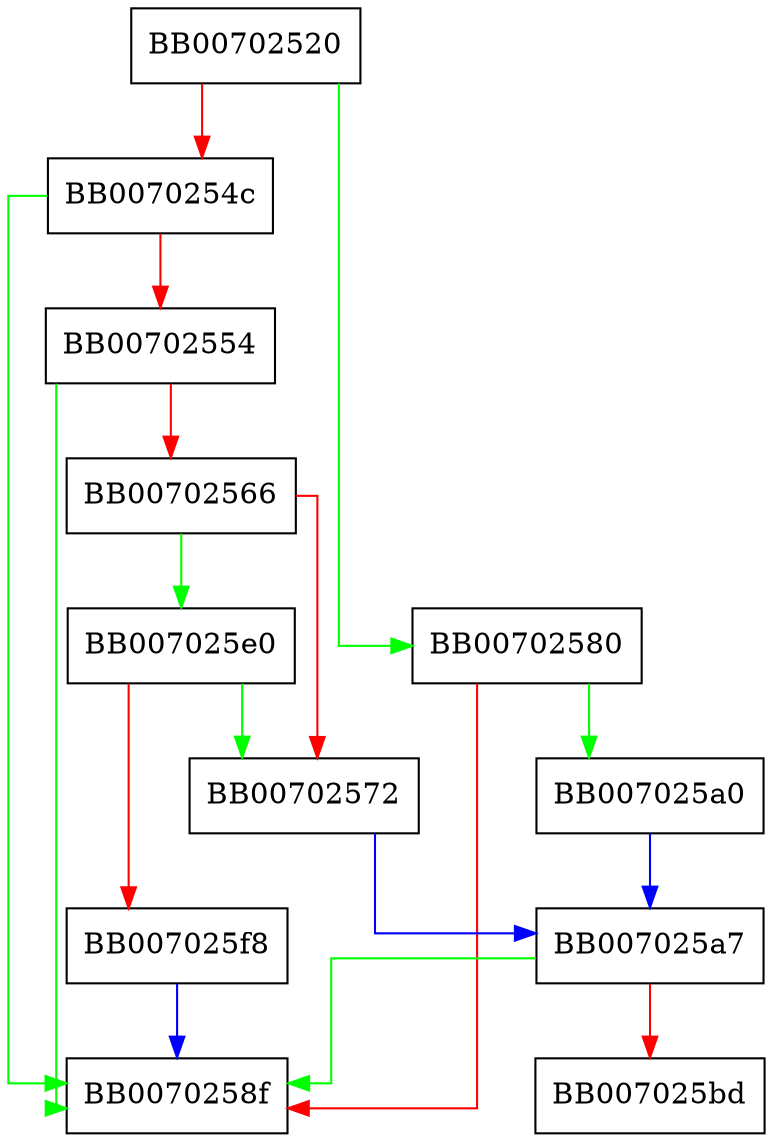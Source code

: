 digraph ossl_DER_w_algorithmIdentifier_RSA {
  node [shape="box"];
  graph [splines=ortho];
  BB00702520 -> BB00702580 [color="green"];
  BB00702520 -> BB0070254c [color="red"];
  BB0070254c -> BB0070258f [color="green"];
  BB0070254c -> BB00702554 [color="red"];
  BB00702554 -> BB0070258f [color="green"];
  BB00702554 -> BB00702566 [color="red"];
  BB00702566 -> BB007025e0 [color="green"];
  BB00702566 -> BB00702572 [color="red"];
  BB00702572 -> BB007025a7 [color="blue"];
  BB00702580 -> BB007025a0 [color="green"];
  BB00702580 -> BB0070258f [color="red"];
  BB007025a0 -> BB007025a7 [color="blue"];
  BB007025a7 -> BB0070258f [color="green"];
  BB007025a7 -> BB007025bd [color="red"];
  BB007025e0 -> BB00702572 [color="green"];
  BB007025e0 -> BB007025f8 [color="red"];
  BB007025f8 -> BB0070258f [color="blue"];
}